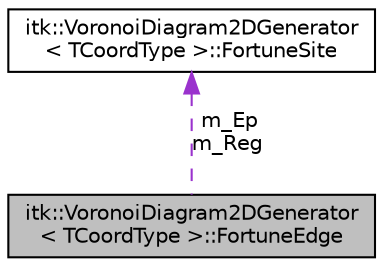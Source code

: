digraph "itk::VoronoiDiagram2DGenerator&lt; TCoordType &gt;::FortuneEdge"
{
 // LATEX_PDF_SIZE
  edge [fontname="Helvetica",fontsize="10",labelfontname="Helvetica",labelfontsize="10"];
  node [fontname="Helvetica",fontsize="10",shape=record];
  Node1 [label="itk::VoronoiDiagram2DGenerator\l\< TCoordType \>::FortuneEdge",height=0.2,width=0.4,color="black", fillcolor="grey75", style="filled", fontcolor="black",tooltip=" "];
  Node2 -> Node1 [dir="back",color="darkorchid3",fontsize="10",style="dashed",label=" m_Ep\nm_Reg" ,fontname="Helvetica"];
  Node2 [label="itk::VoronoiDiagram2DGenerator\l\< TCoordType \>::FortuneSite",height=0.2,width=0.4,color="black", fillcolor="white", style="filled",URL="$classitk_1_1VoronoiDiagram2DGenerator_1_1FortuneSite.html",tooltip="Small data structures for Fortune's Method and some public variables/methods not for external access."];
}
